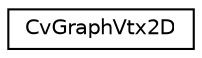 digraph "Graphical Class Hierarchy"
{
 // LATEX_PDF_SIZE
  edge [fontname="Helvetica",fontsize="10",labelfontname="Helvetica",labelfontsize="10"];
  node [fontname="Helvetica",fontsize="10",shape=record];
  rankdir="LR";
  Node0 [label="CvGraphVtx2D",height=0.2,width=0.4,color="black", fillcolor="white", style="filled",URL="$struct_cv_graph_vtx2_d.html",tooltip=" "];
}
